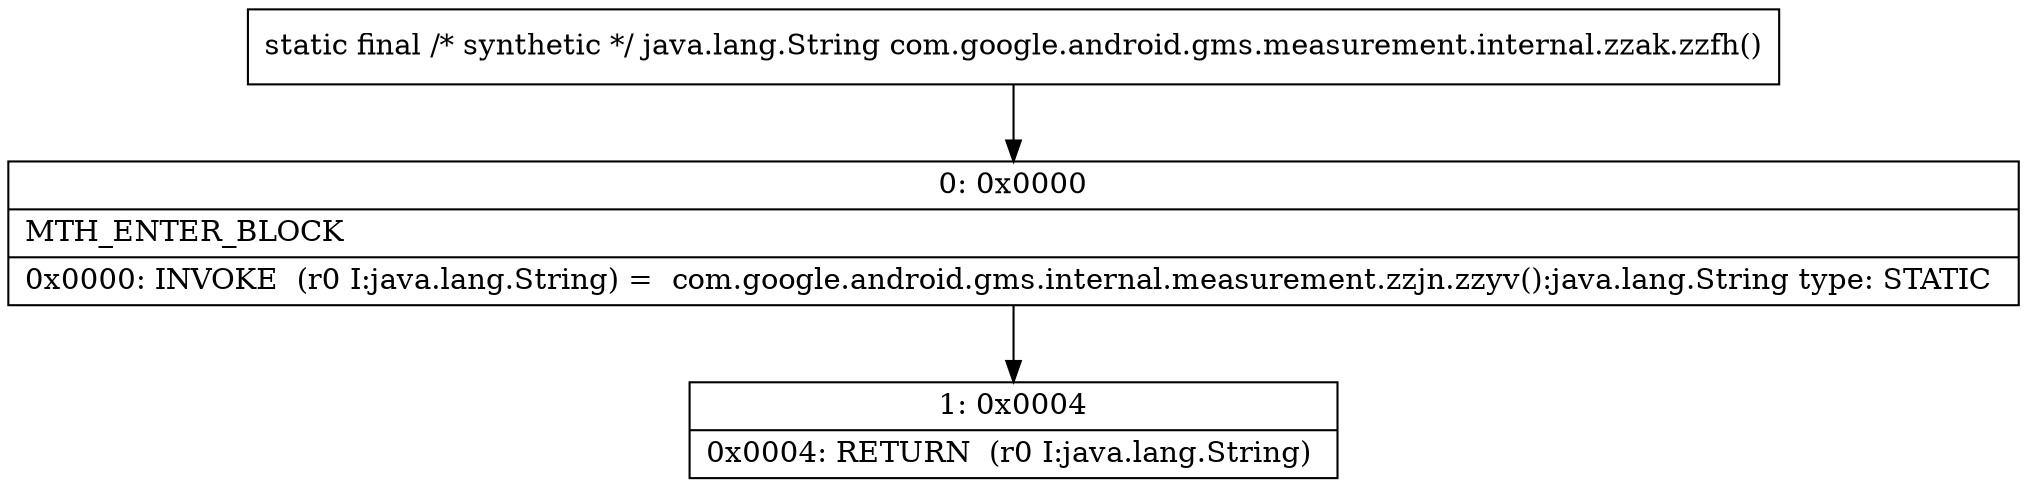 digraph "CFG forcom.google.android.gms.measurement.internal.zzak.zzfh()Ljava\/lang\/String;" {
Node_0 [shape=record,label="{0\:\ 0x0000|MTH_ENTER_BLOCK\l|0x0000: INVOKE  (r0 I:java.lang.String) =  com.google.android.gms.internal.measurement.zzjn.zzyv():java.lang.String type: STATIC \l}"];
Node_1 [shape=record,label="{1\:\ 0x0004|0x0004: RETURN  (r0 I:java.lang.String) \l}"];
MethodNode[shape=record,label="{static final \/* synthetic *\/ java.lang.String com.google.android.gms.measurement.internal.zzak.zzfh() }"];
MethodNode -> Node_0;
Node_0 -> Node_1;
}


